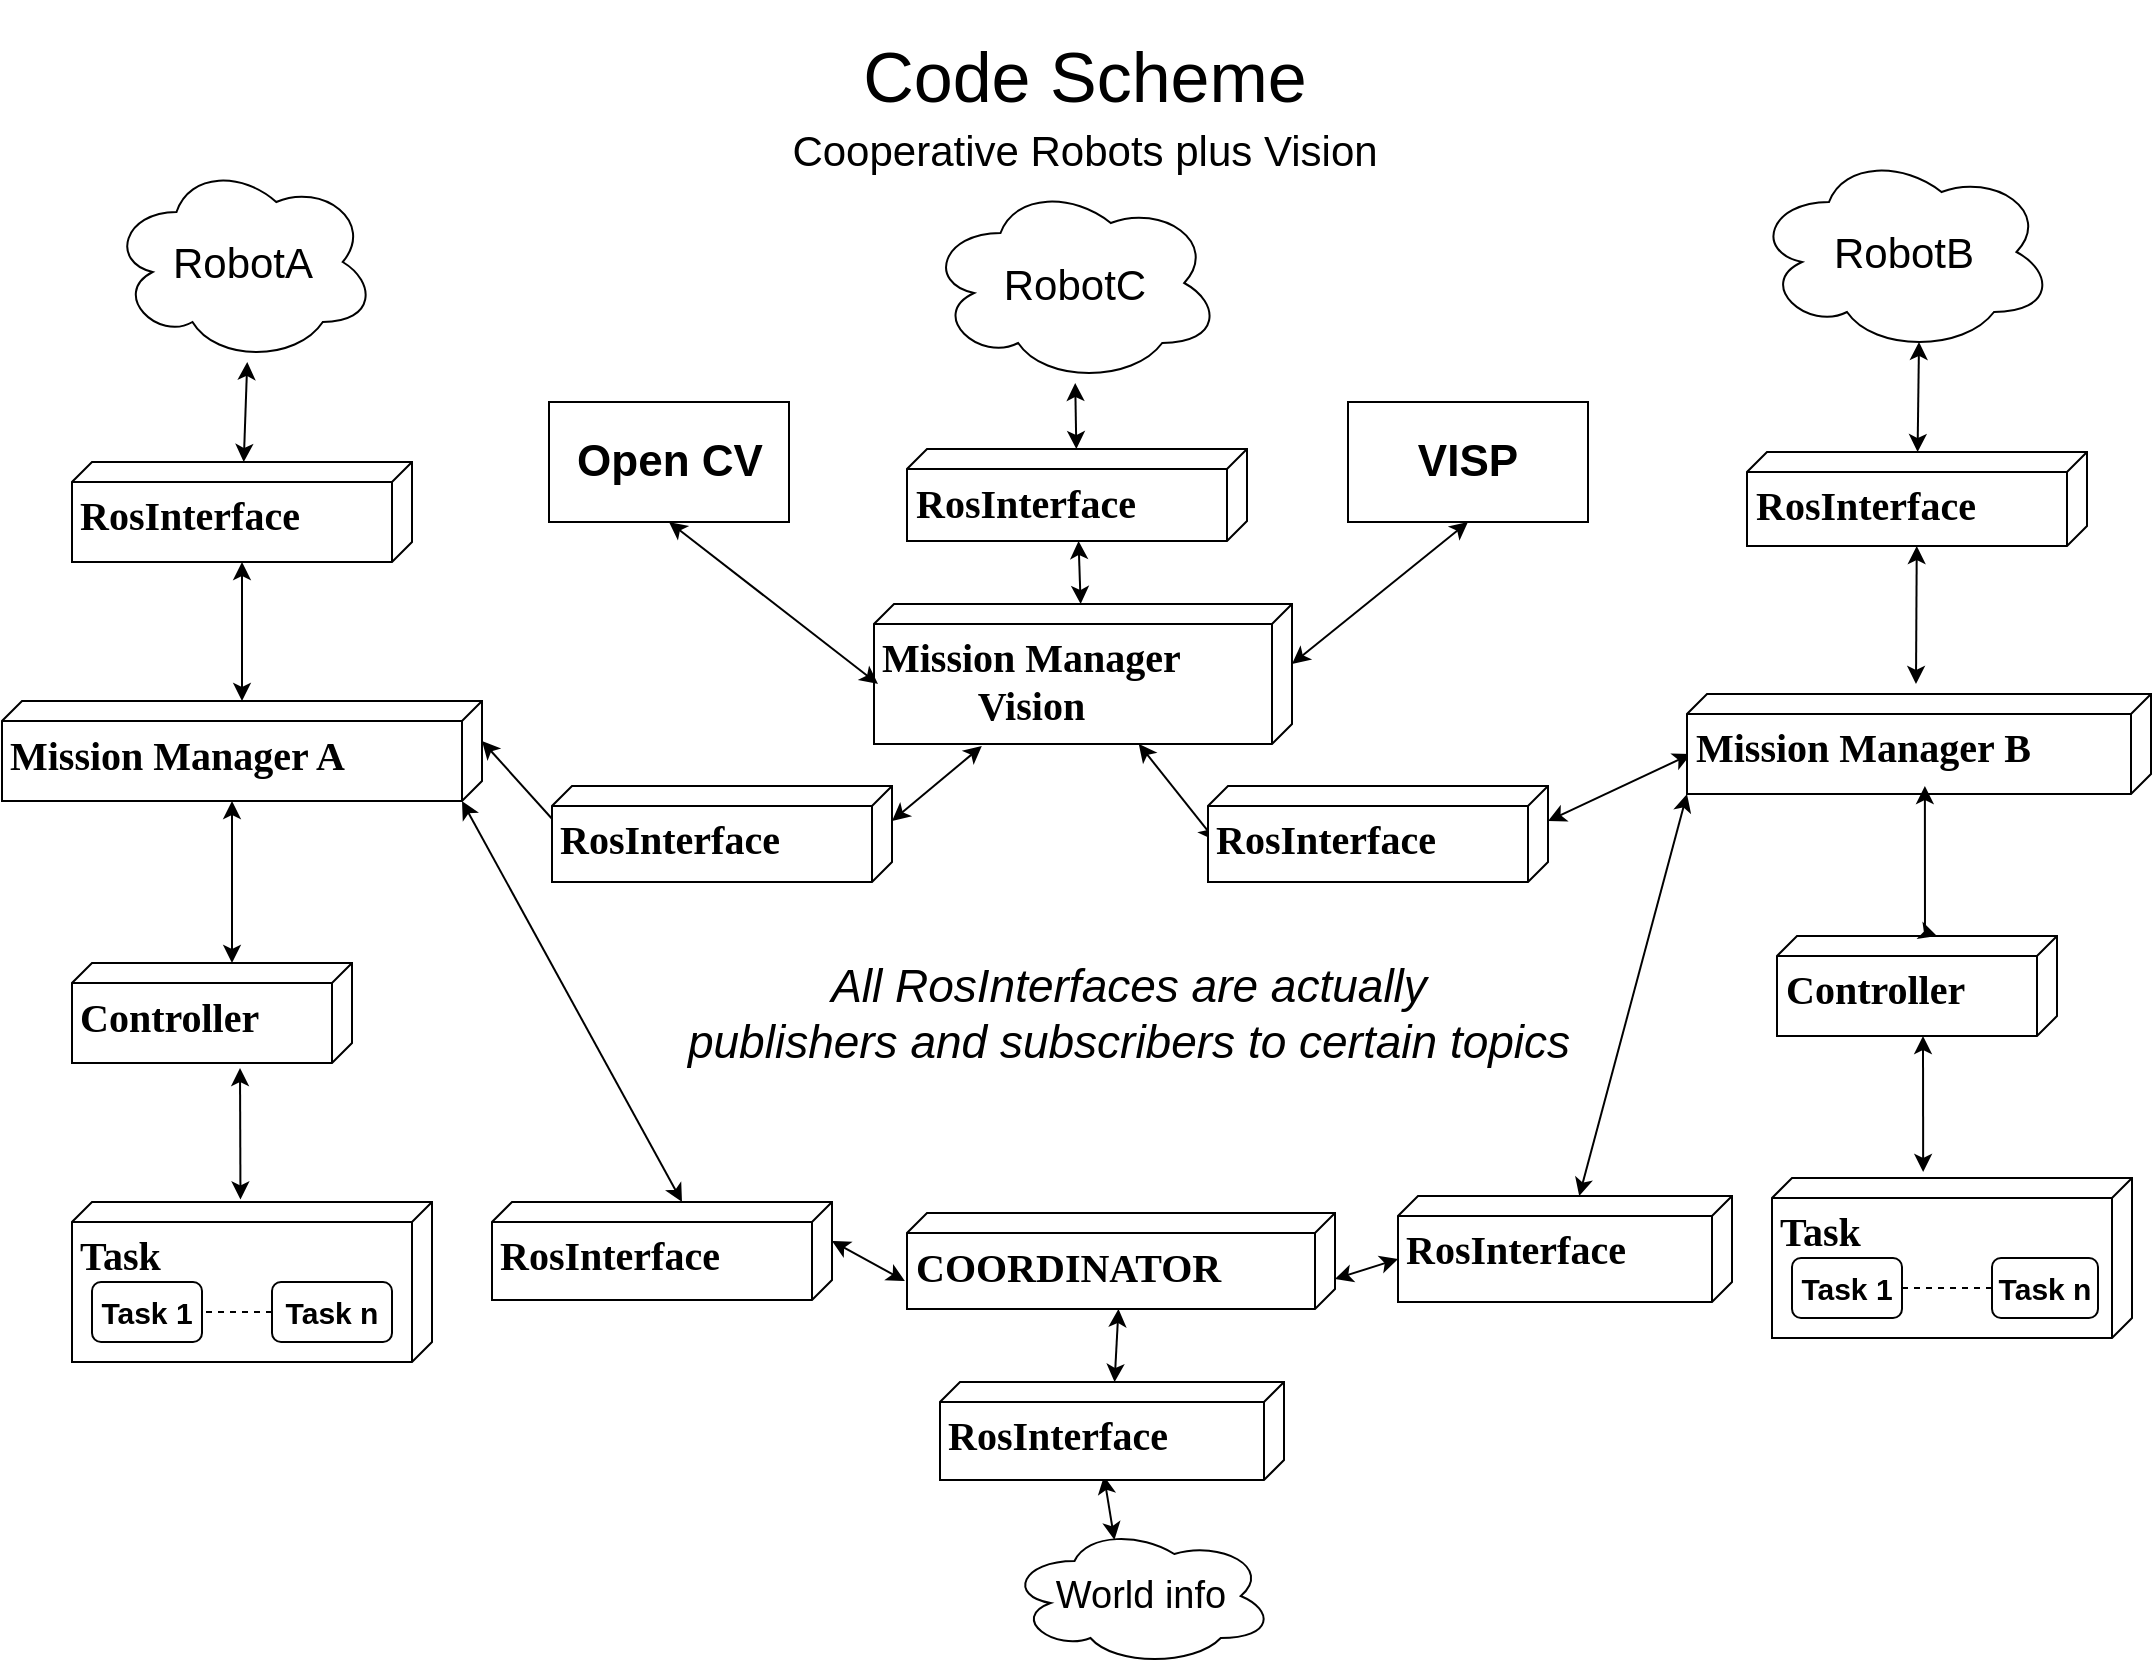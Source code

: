 <mxfile version="11.1.4" type="device"><diagram name="Page-1" id="5f0bae14-7c28-e335-631c-24af17079c00"><mxGraphModel dx="1574" dy="898" grid="1" gridSize="10" guides="1" tooltips="1" connect="1" arrows="1" fold="1" page="1" pageScale="1" pageWidth="1100" pageHeight="850" background="#ffffff" math="0" shadow="0"><root><mxCell id="0"/><mxCell id="1" parent="0"/><mxCell id="JcpDHUBGxtpZMHkQBKUx-31" style="edgeStyle=orthogonalEdgeStyle;rounded=0;orthogonalLoop=1;jettySize=auto;html=1;exitX=0;exitY=0;exitDx=110;exitDy=170;exitPerimeter=0;entryX=0.5;entryY=0;entryDx=0;entryDy=0;shape=link;strokeColor=none;" parent="1" source="39150e848f15840c-1" edge="1"><mxGeometry relative="1" as="geometry"><mxPoint x="175.286" y="220.143" as="targetPoint"/></mxGeometry></mxCell><mxCell id="39150e848f15840c-1" value="&lt;div align=&quot;center&quot;&gt;&lt;b&gt;&lt;font style=&quot;font-size: 20px&quot;&gt;RosInterface&lt;/font&gt;&lt;/b&gt;&lt;span&gt;&lt;b&gt;&lt;br&gt;&lt;/b&gt;&lt;/span&gt;&lt;/div&gt;&lt;div align=&quot;center&quot;&gt;&lt;span&gt;&lt;br&gt;&lt;/span&gt;&lt;/div&gt;&lt;div style=&quot;font-size: 14px&quot; align=&quot;center&quot;&gt;&lt;span&gt;&lt;br&gt;&lt;/span&gt;&lt;/div&gt;&lt;div style=&quot;font-size: 14px&quot; align=&quot;center&quot;&gt;&lt;span&gt;&lt;br&gt;&lt;/span&gt;&lt;/div&gt;" style="verticalAlign=top;align=left;spacingTop=8;spacingLeft=2;spacingRight=12;shape=cube;size=10;direction=south;fontStyle=0;html=1;rounded=0;shadow=0;comic=0;labelBackgroundColor=none;strokeColor=#000000;strokeWidth=1;fillColor=#ffffff;fontFamily=Verdana;fontSize=12;fontColor=#000000;" parent="1" vertex="1"><mxGeometry x="40" y="240" width="170" height="50" as="geometry"/></mxCell><mxCell id="39150e848f15840c-2" value="&lt;div style=&quot;font-size: 20px&quot; align=&quot;left&quot;&gt;&lt;font style=&quot;font-size: 20px&quot;&gt;&lt;b&gt;Mission Manager A&lt;/b&gt;&lt;span&gt;&lt;b&gt;&lt;br&gt;&lt;/b&gt;&lt;/span&gt;&lt;/font&gt;&lt;/div&gt;&lt;div style=&quot;font-size: 20px&quot; align=&quot;left&quot;&gt;&lt;font style=&quot;font-size: 20px&quot;&gt;&lt;span&gt;&lt;br&gt;&lt;/span&gt;&lt;/font&gt;&lt;/div&gt;&lt;div style=&quot;font-size: 15px&quot; align=&quot;left&quot;&gt;&lt;font style=&quot;font-size: 15px&quot;&gt;&lt;span&gt;&lt;font style=&quot;font-size: 15px&quot;&gt;&lt;br&gt;&lt;/font&gt;&lt;/span&gt;&lt;/font&gt;&lt;/div&gt;&lt;div style=&quot;font-size: 15px&quot; align=&quot;left&quot;&gt;&lt;font style=&quot;font-size: 15px&quot;&gt;&lt;span&gt;&lt;br&gt;&lt;/span&gt;&lt;/font&gt;&lt;/div&gt;" style="verticalAlign=top;align=left;spacingTop=8;spacingLeft=2;spacingRight=12;shape=cube;size=10;direction=south;fontStyle=0;html=1;rounded=0;shadow=0;comic=0;labelBackgroundColor=none;strokeColor=#000000;strokeWidth=1;fillColor=#ffffff;fontFamily=Verdana;fontSize=12;fontColor=#000000;" parent="1" vertex="1"><mxGeometry x="5" y="359.5" width="240" height="50" as="geometry"/></mxCell><mxCell id="39150e848f15840c-3" value="&lt;div style=&quot;font-size: 20px&quot;&gt;&lt;b&gt;Task&lt;/b&gt;&lt;/div&gt;&lt;div&gt;&amp;nbsp;&lt;br&gt;&lt;/div&gt;" style="verticalAlign=top;align=left;spacingTop=8;spacingLeft=2;spacingRight=12;shape=cube;size=10;direction=south;fontStyle=0;html=1;rounded=0;shadow=0;comic=0;labelBackgroundColor=none;strokeColor=#000000;strokeWidth=1;fillColor=#ffffff;fontFamily=Verdana;fontSize=12;fontColor=#000000;" parent="1" vertex="1"><mxGeometry x="40" y="610" width="180" height="80" as="geometry"/></mxCell><mxCell id="JcpDHUBGxtpZMHkQBKUx-4" value="" style="endArrow=classic;startArrow=classic;html=1;" parent="1" source="39150e848f15840c-1" target="39150e848f15840c-2" edge="1"><mxGeometry width="50" height="50" relative="1" as="geometry"><mxPoint x="385" y="112.5" as="sourcePoint"/><mxPoint x="435" y="62.5" as="targetPoint"/></mxGeometry></mxCell><mxCell id="sYWxKbz_J7B2PeeYU7CP-4" style="rounded=0;orthogonalLoop=1;jettySize=auto;html=1;entryX=-0.016;entryY=0.532;entryDx=0;entryDy=0;entryPerimeter=0;elbow=vertical;exitX=1.05;exitY=0.4;exitDx=0;exitDy=0;exitPerimeter=0;startArrow=classic;startFill=1;" parent="1" source="JcpDHUBGxtpZMHkQBKUx-8" target="39150e848f15840c-3" edge="1"><mxGeometry relative="1" as="geometry"><mxPoint x="120" y="560" as="sourcePoint"/></mxGeometry></mxCell><mxCell id="JcpDHUBGxtpZMHkQBKUx-8" value="&lt;div style=&quot;font-size: 20px&quot; align=&quot;center&quot;&gt;&lt;b&gt;Controller&lt;/b&gt;&lt;font style=&quot;font-size: 20px&quot;&gt;&lt;span&gt;&lt;b&gt;&lt;br&gt;&lt;/b&gt;&lt;/span&gt;&lt;/font&gt;&lt;/div&gt;&lt;div style=&quot;font-size: 15px&quot; align=&quot;center&quot;&gt;&lt;font style=&quot;font-size: 15px&quot;&gt;&lt;span&gt;&lt;/span&gt;&lt;/font&gt; &lt;br&gt;&lt;/div&gt;" style="verticalAlign=top;align=left;spacingTop=8;spacingLeft=2;spacingRight=12;shape=cube;size=10;direction=south;fontStyle=0;html=1;rounded=0;shadow=0;comic=0;labelBackgroundColor=none;strokeColor=#000000;strokeWidth=1;fillColor=#ffffff;fontFamily=Verdana;fontSize=12;fontColor=#000000;" parent="1" vertex="1"><mxGeometry x="40" y="490.5" width="140" height="50" as="geometry"/></mxCell><mxCell id="JcpDHUBGxtpZMHkQBKUx-14" value="&lt;div style=&quot;font-size: 15px&quot;&gt;&lt;font style=&quot;font-size: 15px&quot;&gt;&lt;b&gt;Task 1&lt;/b&gt;&lt;/font&gt;&lt;/div&gt;&lt;div style=&quot;font-size: 15px&quot;&gt;&lt;font style=&quot;font-size: 15px&quot;&gt;&lt;b&gt;&lt;br&gt;&lt;/b&gt;&lt;/font&gt;&lt;/div&gt;" style="rounded=1;whiteSpace=wrap;html=1;verticalAlign=top;" parent="1" vertex="1"><mxGeometry x="50" y="650" width="55" height="30" as="geometry"/></mxCell><mxCell id="JcpDHUBGxtpZMHkQBKUx-22" value="" style="endArrow=none;dashed=1;html=1;exitX=1;exitY=0.5;exitDx=0;exitDy=0;entryX=1;entryY=0.5;entryDx=0;entryDy=0;" parent="1" source="JcpDHUBGxtpZMHkQBKUx-19" target="JcpDHUBGxtpZMHkQBKUx-14" edge="1"><mxGeometry width="50" height="50" relative="1" as="geometry"><mxPoint x="265.667" y="630.333" as="sourcePoint"/><mxPoint x="440.333" y="630.333" as="targetPoint"/></mxGeometry></mxCell><mxCell id="JcpDHUBGxtpZMHkQBKUx-23" value="" style="endArrow=classic;startArrow=classic;html=1;exitX=0;exitY=0;exitDx=0;exitDy=60;exitPerimeter=0;entryX=0;entryY=0;entryDx=50;entryDy=125;entryPerimeter=0;" parent="1" source="JcpDHUBGxtpZMHkQBKUx-8" target="39150e848f15840c-2" edge="1"><mxGeometry width="50" height="50" relative="1" as="geometry"><mxPoint x="40" y="680" as="sourcePoint"/><mxPoint x="880" y="216" as="targetPoint"/></mxGeometry></mxCell><mxCell id="JcpDHUBGxtpZMHkQBKUx-38" value="&lt;p style=&quot;line-height: 0%&quot;&gt;Code Scheme &lt;br style=&quot;font-size: 35px&quot;&gt;&lt;/p&gt;&lt;div style=&quot;line-height: 20% ; font-size: 21px&quot;&gt;Cooperative Robots plus Vision&lt;/div&gt;&lt;div style=&quot;line-height: 20% ; font-size: 21px&quot;&gt;&lt;br&gt;&lt;/div&gt;&lt;p&gt;&lt;/p&gt;" style="text;html=1;resizable=0;points=[];autosize=1;align=center;verticalAlign=top;spacingTop=-4;fontSize=35;" parent="1" vertex="1"><mxGeometry x="395.5" y="9.5" width="300" height="110" as="geometry"/></mxCell><mxCell id="JcpDHUBGxtpZMHkQBKUx-19" value="&lt;font style=&quot;font-size: 15px&quot;&gt;&lt;b&gt;Task n&lt;/b&gt;&lt;/font&gt;" style="rounded=1;whiteSpace=wrap;html=1;verticalAlign=top;" parent="1" vertex="1"><mxGeometry x="140" y="650" width="60" height="30" as="geometry"/></mxCell><mxCell id="sYWxKbz_J7B2PeeYU7CP-5" value="&lt;div align=&quot;left&quot;&gt;&lt;b&gt;&lt;font style=&quot;font-size: 20px&quot;&gt;RosInterface&lt;/font&gt;&lt;/b&gt;&lt;span&gt;&lt;b&gt;&lt;br&gt;&lt;/b&gt;&lt;/span&gt;&lt;/div&gt;&lt;div align=&quot;left&quot;&gt;&lt;span&gt;&lt;br&gt;&lt;/span&gt;&lt;/div&gt;&lt;div style=&quot;font-size: 14px&quot; align=&quot;left&quot;&gt;&lt;span&gt;&lt;br&gt;&lt;/span&gt;&lt;/div&gt;&lt;div style=&quot;font-size: 14px&quot; align=&quot;left&quot;&gt;&lt;span&gt;&lt;br&gt;&lt;/span&gt;&lt;/div&gt;" style="verticalAlign=top;align=left;spacingTop=8;spacingLeft=2;spacingRight=12;shape=cube;size=10;direction=south;fontStyle=0;html=1;rounded=0;shadow=0;comic=0;labelBackgroundColor=none;strokeColor=#000000;strokeWidth=1;fillColor=#ffffff;fontFamily=Verdana;fontSize=12;fontColor=#000000;" parent="1" vertex="1"><mxGeometry x="877.5" y="235" width="170" height="47" as="geometry"/></mxCell><mxCell id="IJeOOHNg4QXvTVe6iqLs-6" style="rounded=0;orthogonalLoop=1;jettySize=auto;html=1;exitX=0;exitY=0;exitDx=30;exitDy=230;exitPerimeter=0;entryX=0;entryY=0;entryDx=17.5;entryDy=0;entryPerimeter=0;startArrow=classic;startFill=1;" parent="1" source="sYWxKbz_J7B2PeeYU7CP-6" target="IJeOOHNg4QXvTVe6iqLs-4" edge="1"><mxGeometry relative="1" as="geometry"/></mxCell><mxCell id="sYWxKbz_J7B2PeeYU7CP-6" value="&lt;div style=&quot;font-size: 20px&quot; align=&quot;left&quot;&gt;&lt;font style=&quot;font-size: 20px&quot;&gt;&lt;b&gt;Mission Manager B&lt;/b&gt;&lt;/font&gt;&lt;/div&gt;&lt;div style=&quot;font-size: 20px&quot; align=&quot;left&quot;&gt;&lt;font style=&quot;font-size: 20px&quot;&gt;&lt;b&gt;&lt;/b&gt;&lt;span&gt;&lt;b&gt;&lt;br&gt;&lt;/b&gt;&lt;/span&gt;&lt;/font&gt;&lt;/div&gt;&lt;div style=&quot;font-size: 20px&quot; align=&quot;left&quot;&gt;&lt;font style=&quot;font-size: 20px&quot;&gt;&lt;span&gt;&lt;br&gt;&lt;/span&gt;&lt;/font&gt;&lt;/div&gt;&lt;div style=&quot;font-size: 15px&quot; align=&quot;left&quot;&gt;&lt;font style=&quot;font-size: 15px&quot;&gt;&lt;span&gt;&lt;font style=&quot;font-size: 15px&quot;&gt;&lt;br&gt;&lt;/font&gt;&lt;/span&gt;&lt;/font&gt;&lt;/div&gt;&lt;div style=&quot;font-size: 15px&quot; align=&quot;left&quot;&gt;&lt;font style=&quot;font-size: 15px&quot;&gt;&lt;span&gt;&lt;br&gt;&lt;/span&gt;&lt;/font&gt;&lt;/div&gt;&lt;font size=&quot;1&quot;&gt;&lt;/font&gt;" style="verticalAlign=top;align=left;spacingTop=8;spacingLeft=2;spacingRight=12;shape=cube;size=10;direction=south;fontStyle=0;html=1;rounded=0;shadow=0;comic=0;labelBackgroundColor=none;strokeColor=#000000;strokeWidth=1;fillColor=#ffffff;fontFamily=Verdana;fontSize=12;fontColor=#000000;" parent="1" vertex="1"><mxGeometry x="847.5" y="356" width="232" height="50" as="geometry"/></mxCell><mxCell id="sYWxKbz_J7B2PeeYU7CP-7" value="&lt;div style=&quot;font-size: 20px&quot;&gt;&lt;b&gt;Task&lt;/b&gt;&lt;/div&gt;&lt;div&gt;&amp;nbsp;&lt;br&gt;&lt;/div&gt;" style="verticalAlign=top;align=left;spacingTop=8;spacingLeft=2;spacingRight=12;shape=cube;size=10;direction=south;fontStyle=0;html=1;rounded=0;shadow=0;comic=0;labelBackgroundColor=none;strokeColor=#000000;strokeWidth=1;fillColor=#ffffff;fontFamily=Verdana;fontSize=12;fontColor=#000000;" parent="1" vertex="1"><mxGeometry x="890" y="598" width="180" height="80" as="geometry"/></mxCell><mxCell id="sYWxKbz_J7B2PeeYU7CP-8" value="" style="endArrow=classic;startArrow=classic;html=1;entryX=0;entryY=0;entryDx=0;entryDy=110.0;entryPerimeter=0;" parent="1" source="sYWxKbz_J7B2PeeYU7CP-5" edge="1"><mxGeometry width="50" height="50" relative="1" as="geometry"><mxPoint x="1110.5" y="106.5" as="sourcePoint"/><mxPoint x="962" y="351" as="targetPoint"/></mxGeometry></mxCell><mxCell id="sYWxKbz_J7B2PeeYU7CP-57" style="edgeStyle=none;rounded=0;orthogonalLoop=1;jettySize=auto;html=1;entryX=0;entryY=0.594;entryDx=0;entryDy=0;entryPerimeter=0;startArrow=classic;startFill=1;" parent="1" edge="1"><mxGeometry relative="1" as="geometry"><mxPoint x="965.5" y="527" as="sourcePoint"/><mxPoint x="965.58" y="595" as="targetPoint"/></mxGeometry></mxCell><mxCell id="sYWxKbz_J7B2PeeYU7CP-10" value="&lt;div style=&quot;font-size: 20px&quot; align=&quot;left&quot;&gt;&lt;b&gt;Controller&lt;/b&gt;&lt;font style=&quot;font-size: 20px&quot;&gt;&lt;span&gt;&lt;b&gt;&lt;br&gt;&lt;/b&gt;&lt;/span&gt;&lt;/font&gt;&lt;/div&gt;&lt;div style=&quot;font-size: 15px&quot; align=&quot;left&quot;&gt;&lt;font style=&quot;font-size: 15px&quot;&gt;&lt;span&gt;&lt;/span&gt;&lt;/font&gt; &lt;br&gt;&lt;/div&gt;" style="verticalAlign=top;align=left;spacingTop=8;spacingLeft=2;spacingRight=12;shape=cube;size=10;direction=south;fontStyle=0;html=1;rounded=0;shadow=0;comic=0;labelBackgroundColor=none;strokeColor=#000000;strokeWidth=1;fillColor=#ffffff;fontFamily=Verdana;fontSize=12;fontColor=#000000;" parent="1" vertex="1"><mxGeometry x="892.5" y="477" width="140" height="50" as="geometry"/></mxCell><mxCell id="sYWxKbz_J7B2PeeYU7CP-11" value="&lt;div style=&quot;font-size: 15px&quot;&gt;&lt;font style=&quot;font-size: 15px&quot;&gt;&lt;b&gt;Task 1&lt;/b&gt;&lt;/font&gt;&lt;/div&gt;&lt;div style=&quot;font-size: 15px&quot;&gt;&lt;font style=&quot;font-size: 15px&quot;&gt;&lt;b&gt;&lt;br&gt;&lt;/b&gt;&lt;/font&gt;&lt;/div&gt;" style="rounded=1;whiteSpace=wrap;html=1;verticalAlign=top;" parent="1" vertex="1"><mxGeometry x="900" y="638" width="55" height="30" as="geometry"/></mxCell><mxCell id="sYWxKbz_J7B2PeeYU7CP-12" value="" style="endArrow=none;dashed=1;html=1;entryX=0;entryY=0.5;entryDx=0;entryDy=0;exitX=1;exitY=0.5;exitDx=0;exitDy=0;" parent="1" source="sYWxKbz_J7B2PeeYU7CP-11" target="sYWxKbz_J7B2PeeYU7CP-14" edge="1"><mxGeometry width="50" height="50" relative="1" as="geometry"><mxPoint x="980.5" y="649" as="sourcePoint"/><mxPoint x="820.786" y="658.429" as="targetPoint"/></mxGeometry></mxCell><mxCell id="sYWxKbz_J7B2PeeYU7CP-13" value="" style="endArrow=classic;startArrow=classic;html=1;exitX=0;exitY=0;exitDx=0;exitDy=60;exitPerimeter=0;entryX=1.02;entryY=0.455;entryDx=0;entryDy=0;entryPerimeter=0;" parent="1" source="sYWxKbz_J7B2PeeYU7CP-10" edge="1"><mxGeometry width="50" height="50" relative="1" as="geometry"><mxPoint x="970.071" y="485.143" as="sourcePoint"/><mxPoint x="966.44" y="402.0" as="targetPoint"/><Array as="points"><mxPoint x="966.5" y="475"/></Array></mxGeometry></mxCell><mxCell id="sYWxKbz_J7B2PeeYU7CP-14" value="&lt;font style=&quot;font-size: 15px&quot;&gt;&lt;b&gt;Task n&lt;/b&gt;&lt;/font&gt;" style="rounded=1;whiteSpace=wrap;html=1;verticalAlign=top;" parent="1" vertex="1"><mxGeometry x="1000" y="638" width="53" height="30" as="geometry"/></mxCell><mxCell id="sYWxKbz_J7B2PeeYU7CP-27" value="" style="edgeStyle=none;rounded=0;orthogonalLoop=1;jettySize=auto;html=1;startArrow=classic;startFill=1;" parent="1" source="sYWxKbz_J7B2PeeYU7CP-16" target="sYWxKbz_J7B2PeeYU7CP-25" edge="1"><mxGeometry relative="1" as="geometry"/></mxCell><mxCell id="sYWxKbz_J7B2PeeYU7CP-56" style="edgeStyle=none;rounded=0;orthogonalLoop=1;jettySize=auto;html=1;exitX=0;exitY=0;exitDx=47;exitDy=90;exitPerimeter=0;startArrow=classic;startFill=1;entryX=0.4;entryY=0.1;entryDx=0;entryDy=0;entryPerimeter=0;" parent="1" source="sYWxKbz_J7B2PeeYU7CP-16" target="sYWxKbz_J7B2PeeYU7CP-22" edge="1"><mxGeometry relative="1" as="geometry"/></mxCell><mxCell id="sYWxKbz_J7B2PeeYU7CP-16" value="&lt;div align=&quot;left&quot;&gt;&lt;b&gt;&lt;font style=&quot;font-size: 20px&quot;&gt;RosInterface&lt;/font&gt;&lt;/b&gt;&lt;span&gt;&lt;b&gt;&lt;br&gt;&lt;/b&gt;&lt;/span&gt;&lt;/div&gt;&lt;div align=&quot;left&quot;&gt;&lt;span&gt;&lt;br&gt;&lt;/span&gt;&lt;/div&gt;&lt;div style=&quot;font-size: 14px&quot; align=&quot;left&quot;&gt;&lt;span&gt;&lt;br&gt;&lt;/span&gt;&lt;/div&gt;&lt;div style=&quot;font-size: 14px&quot; align=&quot;left&quot;&gt;&lt;span&gt;&lt;br&gt;&lt;/span&gt;&lt;/div&gt;" style="verticalAlign=top;align=left;spacingTop=8;spacingLeft=2;spacingRight=12;shape=cube;size=10;direction=south;fontStyle=0;html=1;rounded=0;shadow=0;comic=0;labelBackgroundColor=none;strokeColor=#000000;strokeWidth=1;fillColor=#ffffff;fontFamily=Verdana;fontSize=12;fontColor=#000000;" parent="1" vertex="1"><mxGeometry x="474" y="700" width="172" height="49" as="geometry"/></mxCell><mxCell id="sYWxKbz_J7B2PeeYU7CP-18" value="" style="edgeStyle=none;rounded=0;orthogonalLoop=1;jettySize=auto;html=1;startArrow=classic;startFill=1;" parent="1" target="39150e848f15840c-1" edge="1"><mxGeometry relative="1" as="geometry"><mxPoint x="127.617" y="189.977" as="sourcePoint"/></mxGeometry></mxCell><mxCell id="sYWxKbz_J7B2PeeYU7CP-20" value="" style="edgeStyle=none;rounded=0;orthogonalLoop=1;jettySize=auto;html=1;startArrow=classic;startFill=1;exitX=0.55;exitY=0.95;exitDx=0;exitDy=0;exitPerimeter=0;" parent="1" source="sYWxKbz_J7B2PeeYU7CP-19" target="sYWxKbz_J7B2PeeYU7CP-5" edge="1"><mxGeometry relative="1" as="geometry"><mxPoint x="923.5" y="176" as="sourcePoint"/></mxGeometry></mxCell><mxCell id="sYWxKbz_J7B2PeeYU7CP-19" value="&lt;font style=&quot;font-size: 21px&quot;&gt;RobotB&lt;br&gt;&lt;/font&gt;" style="ellipse;shape=cloud;whiteSpace=wrap;html=1;" parent="1" vertex="1"><mxGeometry x="881" y="85" width="150" height="100" as="geometry"/></mxCell><mxCell id="sYWxKbz_J7B2PeeYU7CP-22" value="&lt;font style=&quot;font-size: 19px&quot;&gt;World info&lt;/font&gt;" style="ellipse;shape=cloud;whiteSpace=wrap;html=1;" parent="1" vertex="1"><mxGeometry x="508" y="772" width="133" height="70" as="geometry"/></mxCell><mxCell id="sYWxKbz_J7B2PeeYU7CP-25" value="&lt;div style=&quot;font-size: 20px&quot; align=&quot;left&quot;&gt;&lt;font style=&quot;font-size: 20px&quot;&gt;&lt;span&gt;&lt;b&gt;COORDINATOR&lt;br&gt;&lt;/b&gt;&lt;/span&gt;&lt;/font&gt;&lt;/div&gt;&lt;div style=&quot;font-size: 20px&quot; align=&quot;left&quot;&gt;&lt;font style=&quot;font-size: 20px&quot;&gt;&lt;span&gt;&lt;br&gt;&lt;/span&gt;&lt;/font&gt;&lt;/div&gt;&lt;div style=&quot;font-size: 15px&quot; align=&quot;left&quot;&gt;&lt;font style=&quot;font-size: 15px&quot;&gt;&lt;span&gt;&lt;font style=&quot;font-size: 15px&quot;&gt;&lt;br&gt;&lt;/font&gt;&lt;/span&gt;&lt;/font&gt;&lt;/div&gt;&lt;div style=&quot;font-size: 15px&quot; align=&quot;left&quot;&gt;&lt;font style=&quot;font-size: 15px&quot;&gt;&lt;span&gt;&lt;br&gt;&lt;/span&gt;&lt;/font&gt;&lt;/div&gt;" style="verticalAlign=top;align=left;spacingTop=8;spacingLeft=2;spacingRight=12;shape=cube;size=10;direction=south;fontStyle=0;html=1;rounded=0;shadow=0;comic=0;labelBackgroundColor=none;strokeColor=#000000;strokeWidth=1;fillColor=#ffffff;fontFamily=Verdana;fontSize=12;fontColor=#000000;" parent="1" vertex="1"><mxGeometry x="457.5" y="615.5" width="214" height="48" as="geometry"/></mxCell><mxCell id="sYWxKbz_J7B2PeeYU7CP-30" value="Text" style="text;html=1;resizable=0;points=[];autosize=1;align=left;verticalAlign=top;spacingTop=-4;" parent="1" vertex="1"><mxGeometry x="278.5" y="605.5" width="40" height="20" as="geometry"/></mxCell><mxCell id="sYWxKbz_J7B2PeeYU7CP-47" style="edgeStyle=none;rounded=0;orthogonalLoop=1;jettySize=auto;html=1;exitX=0;exitY=0;exitDx=0;exitDy=75;exitPerimeter=0;entryX=0;entryY=0;entryDx=50;entryDy=10;entryPerimeter=0;startArrow=classic;startFill=1;" parent="1" source="sYWxKbz_J7B2PeeYU7CP-31" target="39150e848f15840c-2" edge="1"><mxGeometry relative="1" as="geometry"/></mxCell><mxCell id="xh6EoxB-XetDaZmuW4Ni-3" style="rounded=0;orthogonalLoop=1;jettySize=auto;html=1;exitX=0;exitY=0;exitDx=19.5;exitDy=0;exitPerimeter=0;entryX=0.708;entryY=1.005;entryDx=0;entryDy=0;entryPerimeter=0;startArrow=classic;startFill=1;" parent="1" source="sYWxKbz_J7B2PeeYU7CP-31" target="sYWxKbz_J7B2PeeYU7CP-25" edge="1"><mxGeometry relative="1" as="geometry"/></mxCell><mxCell id="sYWxKbz_J7B2PeeYU7CP-31" value="&lt;div align=&quot;left&quot;&gt;&lt;b&gt;&lt;font style=&quot;font-size: 20px&quot;&gt;RosInterface&lt;/font&gt;&lt;/b&gt;&lt;span&gt;&lt;b&gt;&lt;br&gt;&lt;/b&gt;&lt;/span&gt;&lt;/div&gt;&lt;div align=&quot;left&quot;&gt;&lt;span&gt;&lt;br&gt;&lt;/span&gt;&lt;/div&gt;&lt;div style=&quot;font-size: 14px&quot; align=&quot;left&quot;&gt;&lt;span&gt;&lt;br&gt;&lt;/span&gt;&lt;/div&gt;&lt;div style=&quot;font-size: 14px&quot; align=&quot;left&quot;&gt;&lt;span&gt;&lt;br&gt;&lt;/span&gt;&lt;/div&gt;" style="verticalAlign=top;align=left;spacingTop=8;spacingLeft=2;spacingRight=12;shape=cube;size=10;direction=south;fontStyle=0;html=1;rounded=0;shadow=0;comic=0;labelBackgroundColor=none;strokeColor=#000000;strokeWidth=1;fillColor=#ffffff;fontFamily=Verdana;fontSize=12;fontColor=#000000;" parent="1" vertex="1"><mxGeometry x="250" y="610" width="170" height="49" as="geometry"/></mxCell><mxCell id="sYWxKbz_J7B2PeeYU7CP-46" style="edgeStyle=none;rounded=0;orthogonalLoop=1;jettySize=auto;html=1;entryX=1;entryY=1;entryDx=0;entryDy=0;entryPerimeter=0;startArrow=classic;startFill=1;" parent="1" source="sYWxKbz_J7B2PeeYU7CP-34" target="sYWxKbz_J7B2PeeYU7CP-6" edge="1"><mxGeometry relative="1" as="geometry"/></mxCell><mxCell id="xh6EoxB-XetDaZmuW4Ni-4" style="edgeStyle=none;rounded=0;orthogonalLoop=1;jettySize=auto;html=1;exitX=0;exitY=0;exitDx=31.5;exitDy=167;exitPerimeter=0;entryX=0;entryY=0;entryDx=33;entryDy=0;entryPerimeter=0;startArrow=classic;startFill=1;" parent="1" source="sYWxKbz_J7B2PeeYU7CP-34" target="sYWxKbz_J7B2PeeYU7CP-25" edge="1"><mxGeometry relative="1" as="geometry"/></mxCell><mxCell id="sYWxKbz_J7B2PeeYU7CP-34" value="&lt;div align=&quot;left&quot;&gt;&lt;b&gt;&lt;font style=&quot;font-size: 20px&quot;&gt;RosInterface&lt;/font&gt;&lt;/b&gt;&lt;span&gt;&lt;b&gt;&lt;br&gt;&lt;/b&gt;&lt;/span&gt;&lt;/div&gt;&lt;div align=&quot;left&quot;&gt;&lt;span&gt;&lt;br&gt;&lt;/span&gt;&lt;/div&gt;&lt;div style=&quot;font-size: 14px&quot; align=&quot;left&quot;&gt;&lt;span&gt;&lt;br&gt;&lt;/span&gt;&lt;/div&gt;&lt;div style=&quot;font-size: 14px&quot; align=&quot;left&quot;&gt;&lt;span&gt;&lt;br&gt;&lt;/span&gt;&lt;/div&gt;" style="verticalAlign=top;align=left;spacingTop=8;spacingLeft=2;spacingRight=12;shape=cube;size=10;direction=south;fontStyle=0;html=1;rounded=0;shadow=0;comic=0;labelBackgroundColor=none;strokeColor=#000000;strokeWidth=1;fillColor=#ffffff;fontFamily=Verdana;fontSize=12;fontColor=#000000;" parent="1" vertex="1"><mxGeometry x="703" y="607" width="167" height="53" as="geometry"/></mxCell><mxCell id="sYWxKbz_J7B2PeeYU7CP-35" style="edgeStyle=orthogonalEdgeStyle;rounded=0;orthogonalLoop=1;jettySize=auto;html=1;exitX=0;exitY=0;exitDx=110;exitDy=170;exitPerimeter=0;entryX=0.5;entryY=0;entryDx=0;entryDy=0;shape=link;strokeColor=none;" parent="1" source="sYWxKbz_J7B2PeeYU7CP-36" edge="1"><mxGeometry relative="1" as="geometry"><mxPoint x="615.786" y="212.643" as="targetPoint"/></mxGeometry></mxCell><mxCell id="sYWxKbz_J7B2PeeYU7CP-36" value="&lt;div align=&quot;center&quot;&gt;&lt;b&gt;&lt;font style=&quot;font-size: 20px&quot;&gt;RosInterface&lt;/font&gt;&lt;/b&gt;&lt;span&gt;&lt;b&gt;&lt;br&gt;&lt;/b&gt;&lt;/span&gt;&lt;/div&gt;&lt;div align=&quot;center&quot;&gt;&lt;span&gt;&lt;br&gt;&lt;/span&gt;&lt;/div&gt;&lt;div style=&quot;font-size: 14px&quot; align=&quot;center&quot;&gt;&lt;span&gt;&lt;br&gt;&lt;/span&gt;&lt;/div&gt;&lt;div style=&quot;font-size: 14px&quot; align=&quot;center&quot;&gt;&lt;span&gt;&lt;br&gt;&lt;/span&gt;&lt;/div&gt;" style="verticalAlign=top;align=left;spacingTop=8;spacingLeft=2;spacingRight=12;shape=cube;size=10;direction=south;fontStyle=0;html=1;rounded=0;shadow=0;comic=0;labelBackgroundColor=none;strokeColor=#000000;strokeWidth=1;fillColor=#ffffff;fontFamily=Verdana;fontSize=12;fontColor=#000000;" parent="1" vertex="1"><mxGeometry x="457.5" y="233.5" width="170" height="46" as="geometry"/></mxCell><mxCell id="sYWxKbz_J7B2PeeYU7CP-37" value="&lt;div style=&quot;font-size: 20px&quot; align=&quot;left&quot;&gt;&lt;font style=&quot;font-size: 20px&quot;&gt;&lt;b&gt;Mission Manager &lt;br&gt;&lt;/b&gt;&lt;/font&gt;&lt;/div&gt;&lt;div style=&quot;font-size: 20px&quot; align=&quot;center&quot;&gt;&lt;font style=&quot;font-size: 20px&quot;&gt;&lt;b&gt;Vision&lt;/b&gt;&lt;span&gt;&lt;b&gt;&lt;br&gt;&lt;/b&gt;&lt;/span&gt;&lt;/font&gt;&lt;/div&gt;&lt;div style=&quot;font-size: 20px&quot; align=&quot;left&quot;&gt;&lt;font style=&quot;font-size: 20px&quot;&gt;&lt;span&gt;&lt;br&gt;&lt;/span&gt;&lt;/font&gt;&lt;/div&gt;&lt;div style=&quot;font-size: 15px&quot; align=&quot;left&quot;&gt;&lt;font style=&quot;font-size: 15px&quot;&gt;&lt;span&gt;&lt;font style=&quot;font-size: 15px&quot;&gt;&lt;br&gt;&lt;/font&gt;&lt;/span&gt;&lt;/font&gt;&lt;/div&gt;&lt;div style=&quot;font-size: 15px&quot; align=&quot;left&quot;&gt;&lt;font style=&quot;font-size: 15px&quot;&gt;&lt;span&gt;&lt;br&gt;&lt;/span&gt;&lt;/font&gt;&lt;/div&gt;" style="verticalAlign=top;align=left;spacingTop=8;spacingLeft=2;spacingRight=12;shape=cube;size=10;direction=south;fontStyle=0;html=1;rounded=0;shadow=0;comic=0;labelBackgroundColor=none;strokeColor=#000000;strokeWidth=1;fillColor=#ffffff;fontFamily=Verdana;fontSize=12;fontColor=#000000;" parent="1" vertex="1"><mxGeometry x="441" y="311" width="209" height="70" as="geometry"/></mxCell><mxCell id="sYWxKbz_J7B2PeeYU7CP-38" value="" style="endArrow=classic;startArrow=classic;html=1;" parent="1" source="sYWxKbz_J7B2PeeYU7CP-36" target="sYWxKbz_J7B2PeeYU7CP-37" edge="1"><mxGeometry width="50" height="50" relative="1" as="geometry"><mxPoint x="825.5" y="105" as="sourcePoint"/><mxPoint x="875.5" y="55" as="targetPoint"/></mxGeometry></mxCell><mxCell id="sYWxKbz_J7B2PeeYU7CP-39" value="" style="edgeStyle=none;rounded=0;orthogonalLoop=1;jettySize=auto;html=1;startArrow=classic;startFill=1;" parent="1" source="sYWxKbz_J7B2PeeYU7CP-40" target="sYWxKbz_J7B2PeeYU7CP-36" edge="1"><mxGeometry relative="1" as="geometry"/></mxCell><mxCell id="sYWxKbz_J7B2PeeYU7CP-40" value="&lt;font style=&quot;font-size: 21px&quot;&gt;RobotC&lt;br&gt;&lt;/font&gt;" style="ellipse;shape=cloud;whiteSpace=wrap;html=1;" parent="1" vertex="1"><mxGeometry x="467.5" y="100.5" width="147" height="100" as="geometry"/></mxCell><mxCell id="sYWxKbz_J7B2PeeYU7CP-48" style="edgeStyle=none;rounded=0;orthogonalLoop=1;jettySize=auto;html=1;exitX=0.5;exitY=1;exitDx=0;exitDy=0;entryX=0;entryY=0;entryDx=40;entryDy=207.0;entryPerimeter=0;startArrow=classic;startFill=1;" parent="1" source="sYWxKbz_J7B2PeeYU7CP-42" target="sYWxKbz_J7B2PeeYU7CP-37" edge="1"><mxGeometry relative="1" as="geometry"/></mxCell><mxCell id="sYWxKbz_J7B2PeeYU7CP-42" value="&lt;font style=&quot;font-size: 22px&quot;&gt;&lt;b&gt;Open CV&lt;/b&gt;&lt;/font&gt;" style="rounded=0;whiteSpace=wrap;html=1;" parent="1" vertex="1"><mxGeometry x="278.5" y="210" width="120" height="60" as="geometry"/></mxCell><mxCell id="sYWxKbz_J7B2PeeYU7CP-49" style="edgeStyle=none;rounded=0;orthogonalLoop=1;jettySize=auto;html=1;exitX=0.5;exitY=1;exitDx=0;exitDy=0;entryX=0;entryY=0;entryDx=30;entryDy=0;entryPerimeter=0;startArrow=classic;startFill=1;" parent="1" source="sYWxKbz_J7B2PeeYU7CP-43" target="sYWxKbz_J7B2PeeYU7CP-37" edge="1"><mxGeometry relative="1" as="geometry"/></mxCell><mxCell id="sYWxKbz_J7B2PeeYU7CP-43" value="&lt;font style=&quot;font-size: 22px&quot;&gt;&lt;b&gt;VISP&lt;/b&gt;&lt;/font&gt;" style="rounded=0;whiteSpace=wrap;html=1;" parent="1" vertex="1"><mxGeometry x="678" y="210" width="120" height="60" as="geometry"/></mxCell><mxCell id="sYWxKbz_J7B2PeeYU7CP-53" style="edgeStyle=none;rounded=0;orthogonalLoop=1;jettySize=auto;html=1;exitX=0;exitY=0;exitDx=27.5;exitDy=160;exitPerimeter=0;entryX=0;entryY=0;entryDx=20;entryDy=0;entryPerimeter=0;startArrow=classic;startFill=1;" parent="1" source="IJeOOHNg4QXvTVe6iqLs-3" target="39150e848f15840c-2" edge="1"><mxGeometry relative="1" as="geometry"><mxPoint x="458" y="449" as="sourcePoint"/></mxGeometry></mxCell><mxCell id="IJeOOHNg4QXvTVe6iqLs-7" style="edgeStyle=none;rounded=0;orthogonalLoop=1;jettySize=auto;html=1;exitX=0;exitY=0;exitDx=17.5;exitDy=0;exitPerimeter=0;entryX=1.014;entryY=0.742;entryDx=0;entryDy=0;entryPerimeter=0;startArrow=classic;startFill=1;" parent="1" source="IJeOOHNg4QXvTVe6iqLs-3" target="sYWxKbz_J7B2PeeYU7CP-37" edge="1"><mxGeometry relative="1" as="geometry"/></mxCell><mxCell id="IJeOOHNg4QXvTVe6iqLs-3" value="&lt;div align=&quot;left&quot;&gt;&lt;b&gt;&lt;font style=&quot;font-size: 20px&quot;&gt;RosInterface&lt;/font&gt;&lt;/b&gt;&lt;span&gt;&lt;b&gt;&lt;br&gt;&lt;/b&gt;&lt;/span&gt;&lt;/div&gt;&lt;div align=&quot;left&quot;&gt;&lt;span&gt;&lt;br&gt;&lt;/span&gt;&lt;/div&gt;&lt;div style=&quot;font-size: 14px&quot; align=&quot;left&quot;&gt;&lt;span&gt;&lt;br&gt;&lt;/span&gt;&lt;/div&gt;&lt;div style=&quot;font-size: 14px&quot; align=&quot;left&quot;&gt;&lt;span&gt;&lt;br&gt;&lt;/span&gt;&lt;/div&gt;" style="verticalAlign=top;align=left;spacingTop=8;spacingLeft=2;spacingRight=12;shape=cube;size=10;direction=south;fontStyle=0;html=1;rounded=0;shadow=0;comic=0;labelBackgroundColor=none;strokeColor=#000000;strokeWidth=1;fillColor=#ffffff;fontFamily=Verdana;fontSize=12;fontColor=#000000;" parent="1" vertex="1"><mxGeometry x="280" y="402" width="170" height="48" as="geometry"/></mxCell><mxCell id="IJeOOHNg4QXvTVe6iqLs-8" style="edgeStyle=none;rounded=0;orthogonalLoop=1;jettySize=auto;html=1;exitX=0;exitY=0;exitDx=27.5;exitDy=166;exitPerimeter=0;startArrow=classic;startFill=1;" parent="1" source="IJeOOHNg4QXvTVe6iqLs-4" target="sYWxKbz_J7B2PeeYU7CP-37" edge="1"><mxGeometry relative="1" as="geometry"/></mxCell><mxCell id="IJeOOHNg4QXvTVe6iqLs-4" value="&lt;div align=&quot;left&quot;&gt;&lt;b&gt;&lt;font style=&quot;font-size: 20px&quot;&gt;RosInterface&lt;/font&gt;&lt;/b&gt;&lt;span&gt;&lt;b&gt;&lt;br&gt;&lt;/b&gt;&lt;/span&gt;&lt;/div&gt;&lt;div align=&quot;left&quot;&gt;&lt;span&gt;&lt;br&gt;&lt;/span&gt;&lt;/div&gt;&lt;div style=&quot;font-size: 14px&quot; align=&quot;left&quot;&gt;&lt;span&gt;&lt;br&gt;&lt;/span&gt;&lt;/div&gt;&lt;div style=&quot;font-size: 14px&quot; align=&quot;left&quot;&gt;&lt;span&gt;&lt;br&gt;&lt;/span&gt;&lt;/div&gt;" style="verticalAlign=top;align=left;spacingTop=8;spacingLeft=2;spacingRight=12;shape=cube;size=10;direction=south;fontStyle=0;html=1;rounded=0;shadow=0;comic=0;labelBackgroundColor=none;strokeColor=#000000;strokeWidth=1;fillColor=#ffffff;fontFamily=Verdana;fontSize=12;fontColor=#000000;" parent="1" vertex="1"><mxGeometry x="608" y="402" width="170" height="48" as="geometry"/></mxCell><mxCell id="IJeOOHNg4QXvTVe6iqLs-9" value="&lt;div style=&quot;font-size: 23px&quot; align=&quot;center&quot;&gt;&lt;i&gt;&lt;font style=&quot;font-size: 23px&quot;&gt;All RosInterfaces are actually &lt;br&gt;&lt;/font&gt;&lt;/i&gt;&lt;/div&gt;&lt;div style=&quot;font-size: 23px&quot; align=&quot;center&quot;&gt;&lt;i&gt;&lt;font style=&quot;font-size: 23px&quot;&gt;publishers and subscribers to certain topics&lt;/font&gt;&lt;font style=&quot;font-size: 23px&quot;&gt;&lt;br&gt;&lt;/font&gt;&lt;/i&gt;&lt;/div&gt;" style="text;html=1;resizable=0;points=[];autosize=1;align=center;verticalAlign=top;spacingTop=-4;" parent="1" vertex="1"><mxGeometry x="338" y="485.5" width="460" height="30" as="geometry"/></mxCell><mxCell id="xh6EoxB-XetDaZmuW4Ni-6" style="edgeStyle=none;rounded=0;orthogonalLoop=1;jettySize=auto;html=1;exitX=0;exitY=0;exitDx=50;exitDy=121;exitPerimeter=0;startArrow=classic;startFill=1;" parent="1" edge="1"><mxGeometry relative="1" as="geometry"><mxPoint x="951" y="401" as="sourcePoint"/><mxPoint x="951" y="401" as="targetPoint"/></mxGeometry></mxCell><mxCell id="xh6EoxB-XetDaZmuW4Ni-7" style="edgeStyle=none;rounded=0;orthogonalLoop=1;jettySize=auto;html=1;exitX=1;exitY=0.5;exitDx=0;exitDy=0;startArrow=classic;startFill=1;" parent="1" source="sYWxKbz_J7B2PeeYU7CP-14" target="sYWxKbz_J7B2PeeYU7CP-14" edge="1"><mxGeometry relative="1" as="geometry"/></mxCell><mxCell id="oVbpaLXsF3MSka57CktO-1" value="&lt;font style=&quot;font-size: 21px&quot;&gt;RobotA&lt;/font&gt;" style="ellipse;shape=cloud;whiteSpace=wrap;html=1;" vertex="1" parent="1"><mxGeometry x="59" y="90" width="133" height="100" as="geometry"/></mxCell></root></mxGraphModel></diagram></mxfile>
